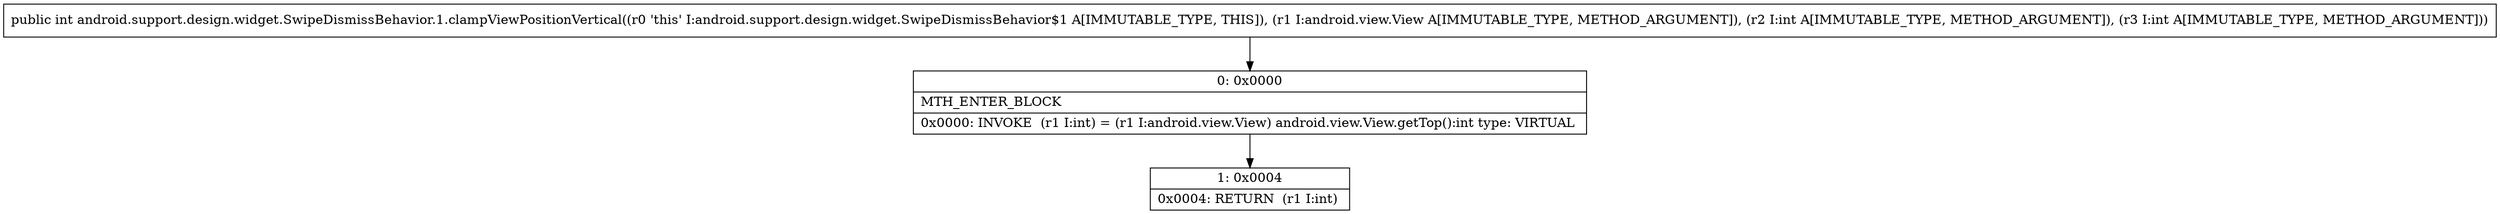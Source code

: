 digraph "CFG forandroid.support.design.widget.SwipeDismissBehavior.1.clampViewPositionVertical(Landroid\/view\/View;II)I" {
Node_0 [shape=record,label="{0\:\ 0x0000|MTH_ENTER_BLOCK\l|0x0000: INVOKE  (r1 I:int) = (r1 I:android.view.View) android.view.View.getTop():int type: VIRTUAL \l}"];
Node_1 [shape=record,label="{1\:\ 0x0004|0x0004: RETURN  (r1 I:int) \l}"];
MethodNode[shape=record,label="{public int android.support.design.widget.SwipeDismissBehavior.1.clampViewPositionVertical((r0 'this' I:android.support.design.widget.SwipeDismissBehavior$1 A[IMMUTABLE_TYPE, THIS]), (r1 I:android.view.View A[IMMUTABLE_TYPE, METHOD_ARGUMENT]), (r2 I:int A[IMMUTABLE_TYPE, METHOD_ARGUMENT]), (r3 I:int A[IMMUTABLE_TYPE, METHOD_ARGUMENT])) }"];
MethodNode -> Node_0;
Node_0 -> Node_1;
}

